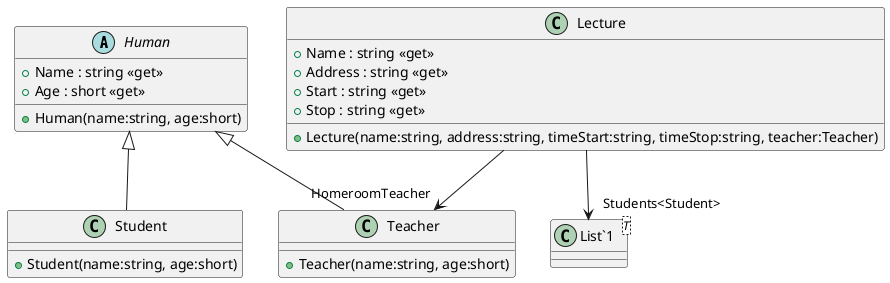 @startuml
abstract class Human {
    + Human(name:string, age:short)
    + Name : string <<get>>
    + Age : short <<get>>
}
class Student {
    + Student(name:string, age:short)
}
Human <|-- Student
class Teacher {
    + Teacher(name:string, age:short)
}
Human <|-- Teacher
class Lecture {
    + Lecture(name:string, address:string, timeStart:string, timeStop:string, teacher:Teacher)
    + Name : string <<get>>
    + Address : string <<get>>
    + Start : string <<get>>
    + Stop : string <<get>>
}
class "List`1"<T> {
}
Lecture --> "Students<Student>" "List`1"
Lecture --> "HomeroomTeacher" Teacher
@enduml
